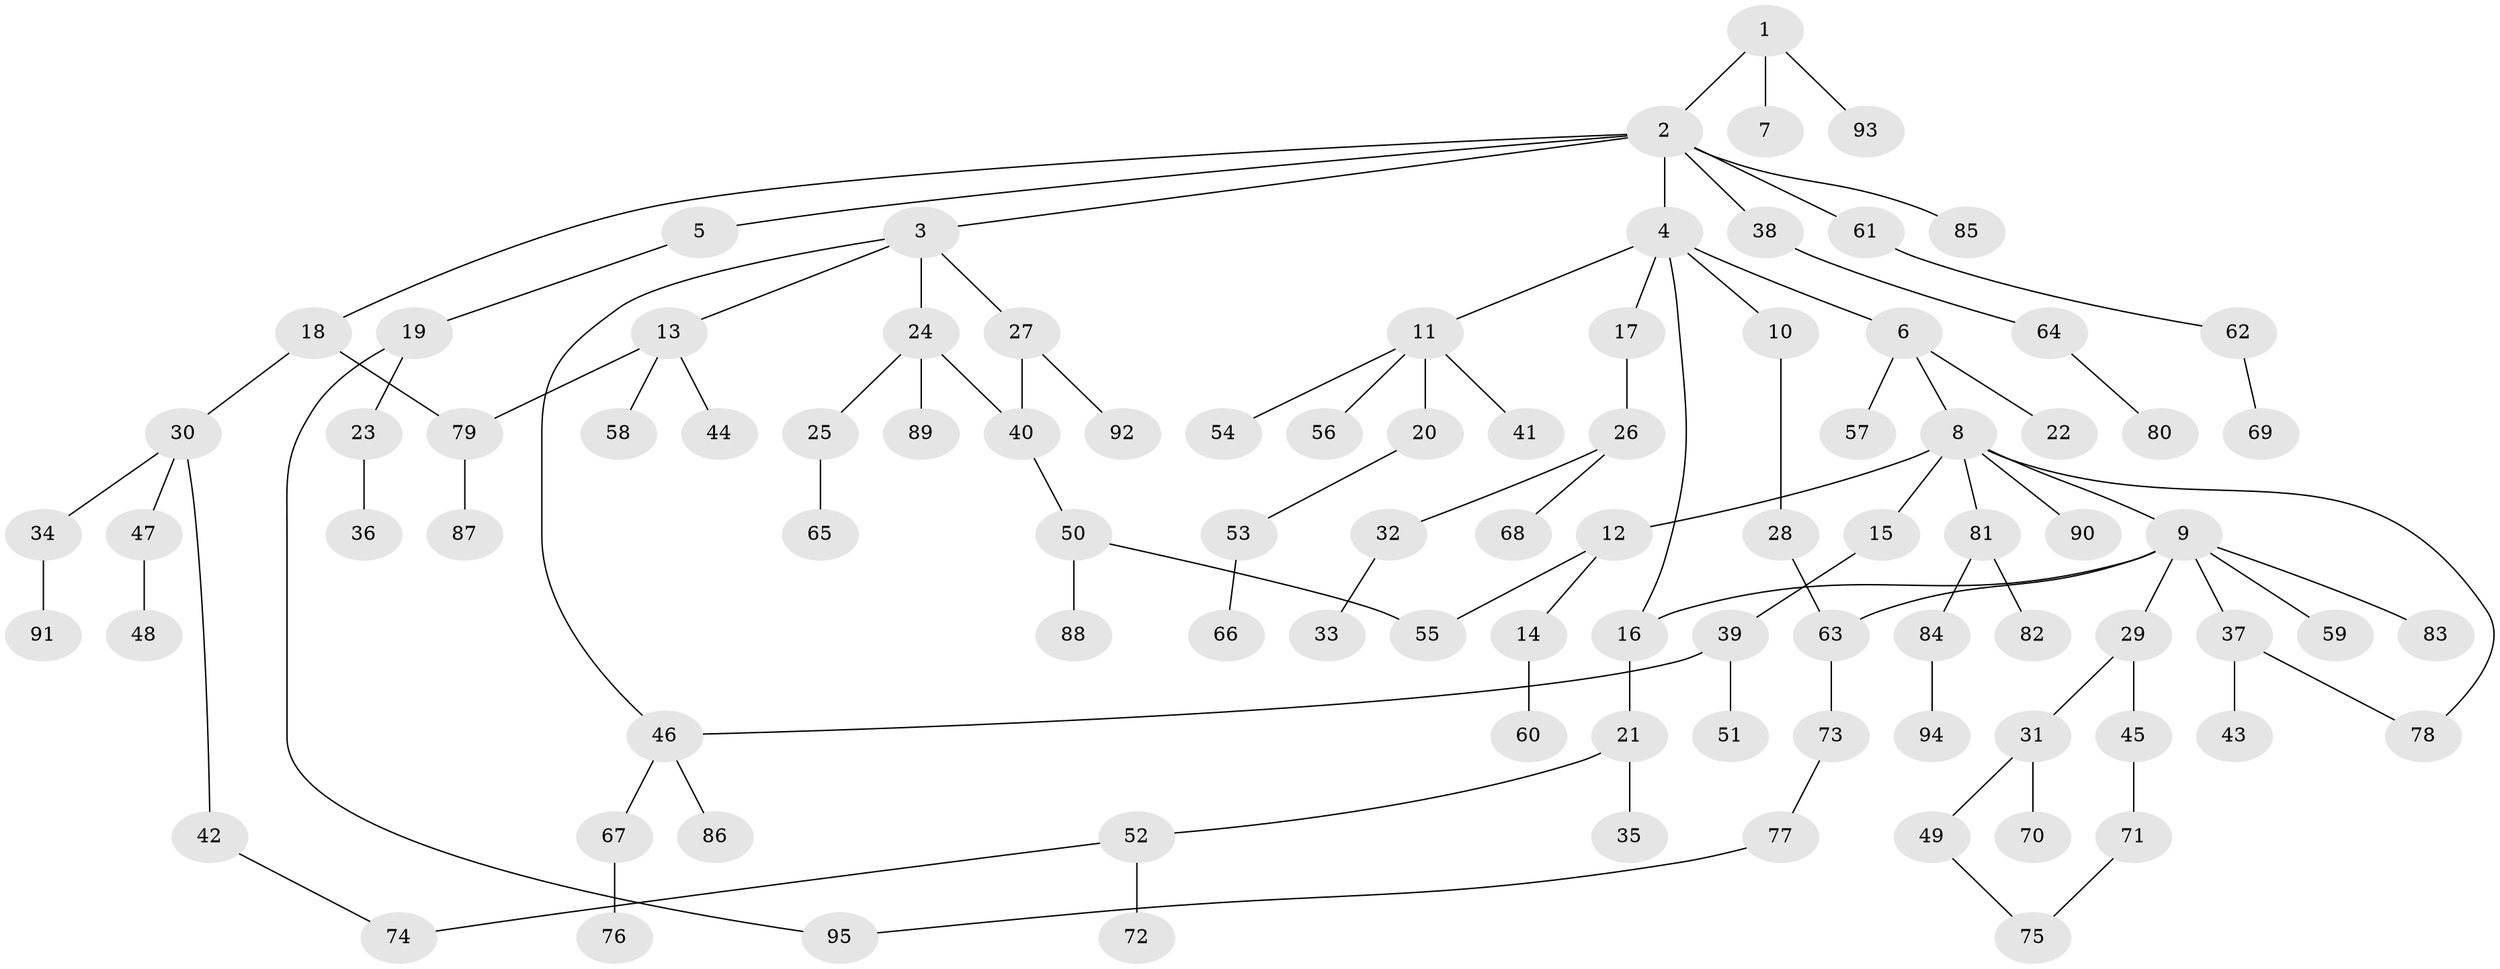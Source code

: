 // coarse degree distribution, {8: 0.03571428571428571, 1: 0.6785714285714286, 3: 0.07142857142857142, 2: 0.10714285714285714, 7: 0.10714285714285714}
// Generated by graph-tools (version 1.1) at 2025/44/03/04/25 21:44:59]
// undirected, 95 vertices, 104 edges
graph export_dot {
graph [start="1"]
  node [color=gray90,style=filled];
  1;
  2;
  3;
  4;
  5;
  6;
  7;
  8;
  9;
  10;
  11;
  12;
  13;
  14;
  15;
  16;
  17;
  18;
  19;
  20;
  21;
  22;
  23;
  24;
  25;
  26;
  27;
  28;
  29;
  30;
  31;
  32;
  33;
  34;
  35;
  36;
  37;
  38;
  39;
  40;
  41;
  42;
  43;
  44;
  45;
  46;
  47;
  48;
  49;
  50;
  51;
  52;
  53;
  54;
  55;
  56;
  57;
  58;
  59;
  60;
  61;
  62;
  63;
  64;
  65;
  66;
  67;
  68;
  69;
  70;
  71;
  72;
  73;
  74;
  75;
  76;
  77;
  78;
  79;
  80;
  81;
  82;
  83;
  84;
  85;
  86;
  87;
  88;
  89;
  90;
  91;
  92;
  93;
  94;
  95;
  1 -- 2;
  1 -- 7;
  1 -- 93;
  2 -- 3;
  2 -- 4;
  2 -- 5;
  2 -- 18;
  2 -- 38;
  2 -- 61;
  2 -- 85;
  3 -- 13;
  3 -- 24;
  3 -- 27;
  3 -- 46;
  4 -- 6;
  4 -- 10;
  4 -- 11;
  4 -- 17;
  4 -- 16;
  5 -- 19;
  6 -- 8;
  6 -- 22;
  6 -- 57;
  8 -- 9;
  8 -- 12;
  8 -- 15;
  8 -- 81;
  8 -- 90;
  8 -- 78;
  9 -- 16;
  9 -- 29;
  9 -- 37;
  9 -- 59;
  9 -- 83;
  9 -- 63;
  10 -- 28;
  11 -- 20;
  11 -- 41;
  11 -- 54;
  11 -- 56;
  12 -- 14;
  12 -- 55;
  13 -- 44;
  13 -- 58;
  13 -- 79;
  14 -- 60;
  15 -- 39;
  16 -- 21;
  17 -- 26;
  18 -- 30;
  18 -- 79;
  19 -- 23;
  19 -- 95;
  20 -- 53;
  21 -- 35;
  21 -- 52;
  23 -- 36;
  24 -- 25;
  24 -- 40;
  24 -- 89;
  25 -- 65;
  26 -- 32;
  26 -- 68;
  27 -- 92;
  27 -- 40;
  28 -- 63;
  29 -- 31;
  29 -- 45;
  30 -- 34;
  30 -- 42;
  30 -- 47;
  31 -- 49;
  31 -- 70;
  32 -- 33;
  34 -- 91;
  37 -- 43;
  37 -- 78;
  38 -- 64;
  39 -- 51;
  39 -- 46;
  40 -- 50;
  42 -- 74;
  45 -- 71;
  46 -- 67;
  46 -- 86;
  47 -- 48;
  49 -- 75;
  50 -- 88;
  50 -- 55;
  52 -- 72;
  52 -- 74;
  53 -- 66;
  61 -- 62;
  62 -- 69;
  63 -- 73;
  64 -- 80;
  67 -- 76;
  71 -- 75;
  73 -- 77;
  77 -- 95;
  79 -- 87;
  81 -- 82;
  81 -- 84;
  84 -- 94;
}
